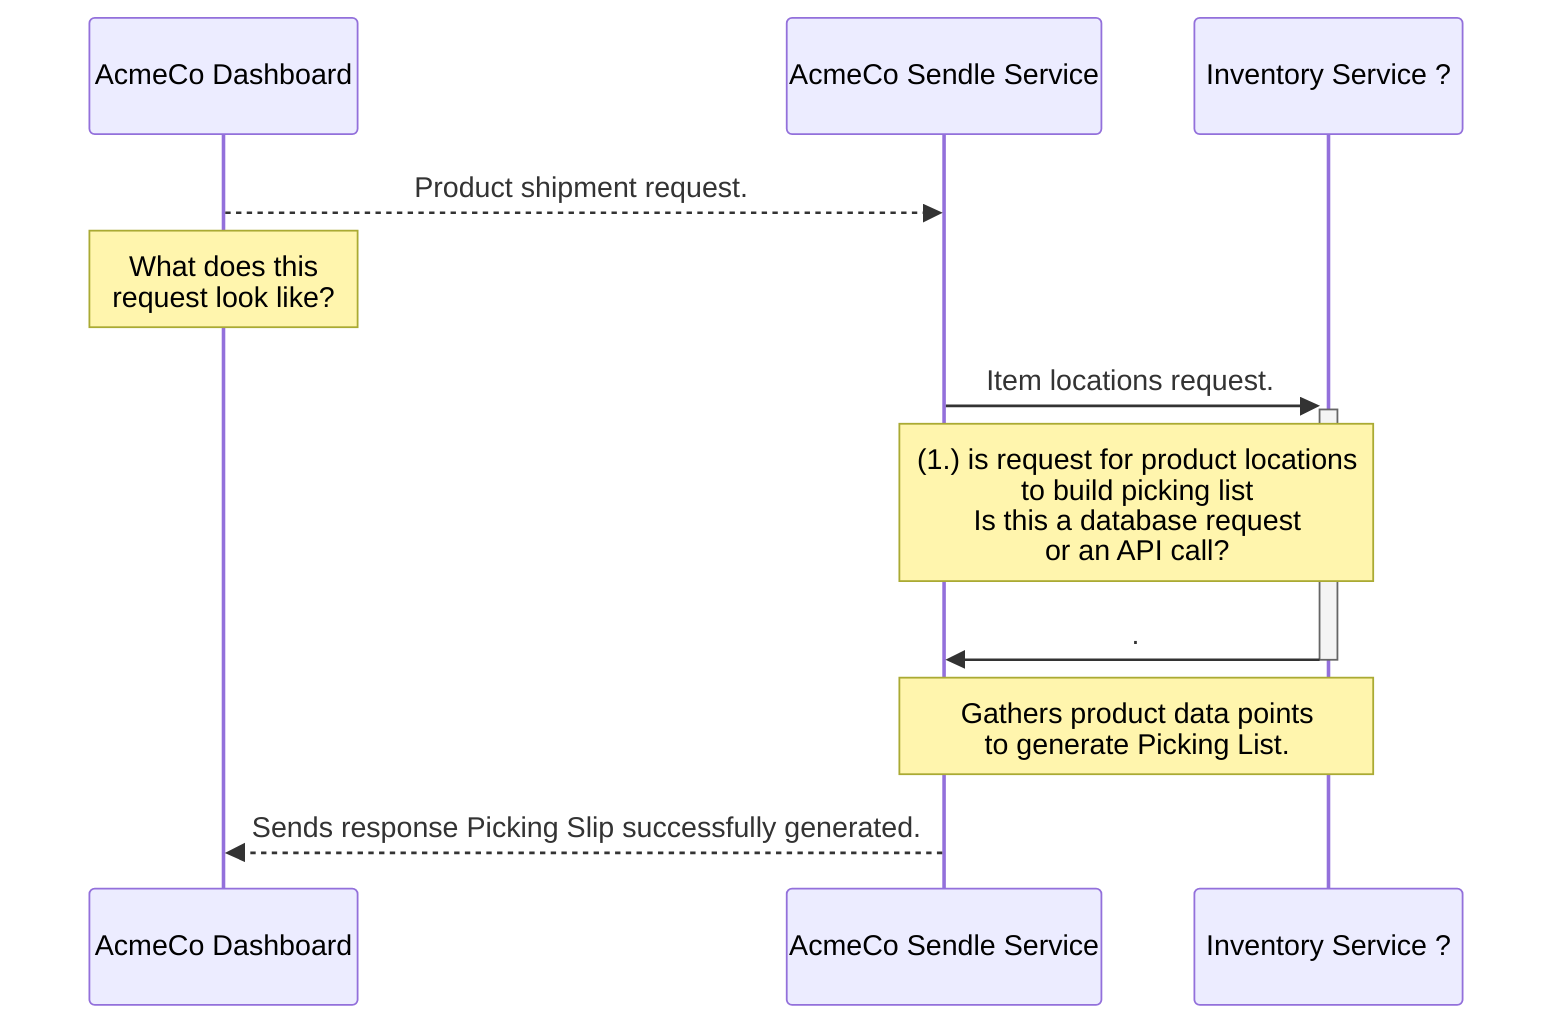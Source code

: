 sequenceDiagram

participant client as AcmeCo Dashboard
participant sendlesvc as AcmeCo Sendle Service
participant warehouseAPI as Inventory Service ?
# participant sendleapi as Sendle API

client-->>sendlesvc: Product shipment request.
note over client: What does this<br/> request look like?
sendlesvc->>+warehouseAPI: Item locations request.
note over sendlesvc, warehouseAPI: (1.) is request for product locations <br/> to build picking list <br/> Is this a database request<br/> or an API call?
warehouseAPI->>-sendlesvc: .
note over sendlesvc, warehouseAPI: Gathers product data points <br/> to generate Picking List.
sendlesvc-->>client: Sends response Picking Slip successfully generated.